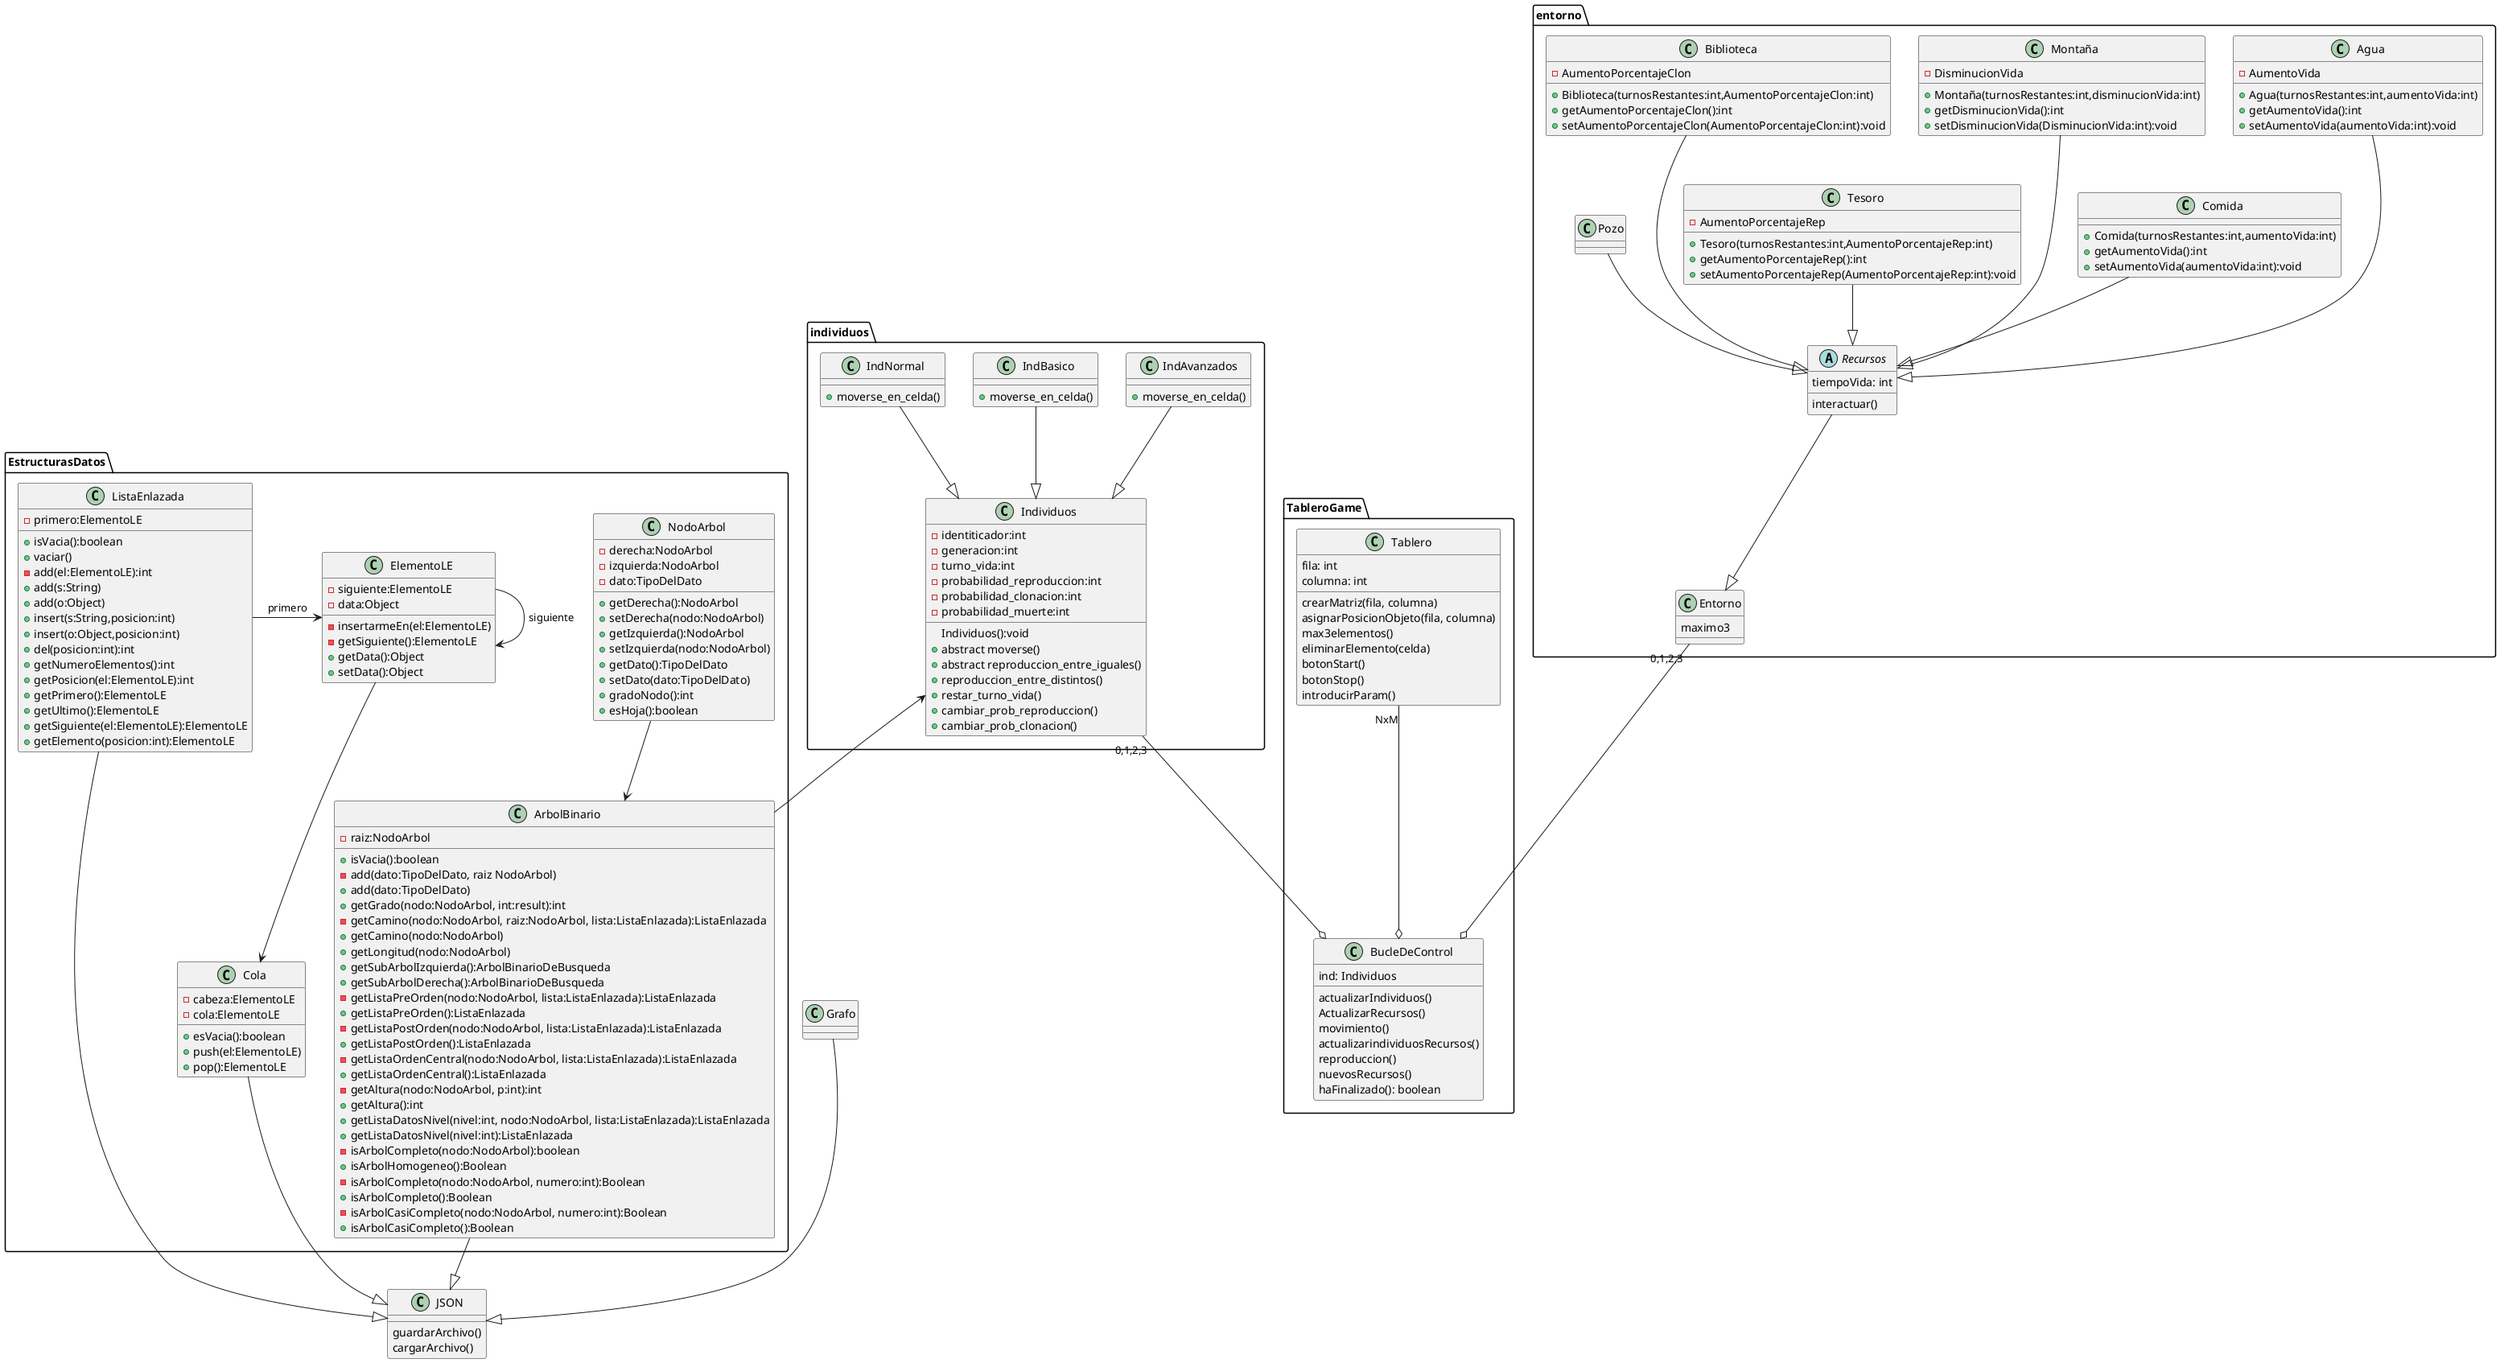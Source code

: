 @startuml
'https://plantuml.com/object-diagram

package TableroGame {
    class Tablero {
        fila: int
        columna: int
        crearMatriz(fila, columna)
        asignarPosicionObjeto(fila, columna)
        max3elementos()
        eliminarElemento(celda)
        botonStart()
        botonStop()
        introducirParam()
    }

    class BucleDeControl {
        ind: Individuos
        actualizarIndividuos()
        ActualizarRecursos()
        movimiento()
        actualizarindividuosRecursos()
        reproduccion()
        nuevosRecursos()
        haFinalizado(): boolean
    }
}

package EstructurasDatos {
    class ArbolBinario {
        -raiz:NodoArbol
        +isVacia():boolean
        -add(dato:TipoDelDato, raiz NodoArbol)
        +add(dato:TipoDelDato)
        +getGrado(nodo:NodoArbol, int:result):int
        -getCamino(nodo:NodoArbol, raiz:NodoArbol, lista:ListaEnlazada):ListaEnlazada
        +getCamino(nodo:NodoArbol)
        +getLongitud(nodo:NodoArbol)
        +getSubArbolIzquierda():ArbolBinarioDeBusqueda
        +getSubArbolDerecha():ArbolBinarioDeBusqueda
        -getListaPreOrden(nodo:NodoArbol, lista:ListaEnlazada):ListaEnlazada
        +getListaPreOrden():ListaEnlazada
        -getListaPostOrden(nodo:NodoArbol, lista:ListaEnlazada):ListaEnlazada
        +getListaPostOrden():ListaEnlazada
        -getListaOrdenCentral(nodo:NodoArbol, lista:ListaEnlazada):ListaEnlazada
        +getListaOrdenCentral():ListaEnlazada
        -getAltura(nodo:NodoArbol, p:int):int
        +getAltura():int
        +getListaDatosNivel(nivel:int, nodo:NodoArbol, lista:ListaEnlazada):ListaEnlazada
        +getListaDatosNivel(nivel:int):ListaEnlazada
        -isArbolCompleto(nodo:NodoArbol):boolean
        +isArbolHomogeneo():Boolean
        -isArbolCompleto(nodo:NodoArbol, numero:int):Boolean
        +isArbolCompleto():Boolean
        -isArbolCasiCompleto(nodo:NodoArbol, numero:int):Boolean
        +isArbolCasiCompleto():Boolean
    }

    class NodoArbol {
        -derecha:NodoArbol
        -izquierda:NodoArbol
        -dato:TipoDelDato
        +getDerecha():NodoArbol
        +setDerecha(nodo:NodoArbol)
        +getIzquierda():NodoArbol
        +setIzquierda(nodo:NodoArbol)
        +getDato():TipoDelDato
        +setDato(dato:TipoDelDato)
        +gradoNodo():int
        +esHoja():boolean
    }

    class ListaEnlazada {
        -primero:ElementoLE
        +isVacia():boolean
        +vaciar()
        -add(el:ElementoLE):int
        +add(s:String)
        +add(o:Object)
        +insert(s:String,posicion:int)
        +insert(o:Object,posicion:int)
        +del(posicion:int):int
        +getNumeroElementos():int
        +getPosicion(el:ElementoLE):int
        +getPrimero():ElementoLE
        +getUltimo():ElementoLE
        +getSiguiente(el:ElementoLE):ElementoLE
        +getElemento(posicion:int):ElementoLE
    }

    class ElementoLE {
        -siguiente:ElementoLE
        -data:Object
        -insertarmeEn(el:ElementoLE)
        -getSiguiente():ElementoLE
        +getData():Object
        +setData():Object
    }

    class Cola {
        -cabeza:ElementoLE
        -cola:ElementoLE
        +esVacia():boolean
        +push(el:ElementoLE)
        +pop():ElementoLE
    }
}

package entorno {
    class Entorno {
        maximo3
    }

    abstract class Recursos {
        tiempoVida: int
        interactuar()
    }

    class Agua {
        -AumentoVida
        +Agua(turnosRestantes:int,aumentoVida:int)
        +getAumentoVida():int
        +setAumentoVida(aumentoVida:int):void
    }

    class Comida {
        +Comida(turnosRestantes:int,aumentoVida:int)
        +getAumentoVida():int
        +setAumentoVida(aumentoVida:int):void
    }

    class Montaña {
        -DisminucionVida
        +Montaña(turnosRestantes:int,disminucionVida:int)
        +getDisminucionVida():int
        +setDisminucionVida(DisminucionVida:int):void
    }

    class Tesoro {
        -AumentoPorcentajeRep
        +Tesoro(turnosRestantes:int,AumentoPorcentajeRep:int)
        +getAumentoPorcentajeRep():int
        +setAumentoPorcentajeRep(AumentoPorcentajeRep:int):void
    }

    class Biblioteca {
        -AumentoPorcentajeClon
        +Biblioteca(turnosRestantes:int,AumentoPorcentajeClon:int)
        +getAumentoPorcentajeClon():int
        +setAumentoPorcentajeClon(AumentoPorcentajeClon:int):void
    }

    class Pozo {}
}

package individuos {
    class Individuos {
        Individuos():void
        -identiticador:int
        -generacion:int
        -turno_vida:int
        -probabilidad_reproduccion:int
        -probabilidad_clonacion:int
        -probabilidad_muerte:int
        +abstract moverse()
        +abstract reproduccion_entre_iguales()
        +reproduccion_entre_distintos()
        +restar_turno_vida()
        +cambiar_prob_reproduccion()
        +cambiar_prob_clonacion()
    }

    class IndBasico {
        +moverse_en_celda()
    }

    class IndNormal {
        +moverse_en_celda()
    }

    class IndAvanzados {
        +moverse_en_celda()
    }
}

class JSON {
    guardarArchivo()
    cargarArchivo()
}

class Grafo {}

Individuos "0,1,2,3" --o BucleDeControl
Entorno "0,1,2,3" --o BucleDeControl
Tablero "NxM" --o BucleDeControl

IndAvanzados --|> Individuos
IndBasico --|> Individuos
IndNormal --|> Individuos

Recursos --|> Entorno
Agua ---|> Recursos
Montaña ---|> Recursos
Comida --|> Recursos
Tesoro --|> Recursos
Biblioteca ---|> Recursos
Pozo --|> Recursos

ElementoLE --> Cola
NodoArbol --> ArbolBinario
ArbolBinario --|> JSON
ListaEnlazada --|> JSON
Grafo --|> JSON
Cola --|> JSON
Individuos <-- ArbolBinario

ElementoLE --> ElementoLE:siguiente
ListaEnlazada -left-> ElementoLE:primero

@enduml

